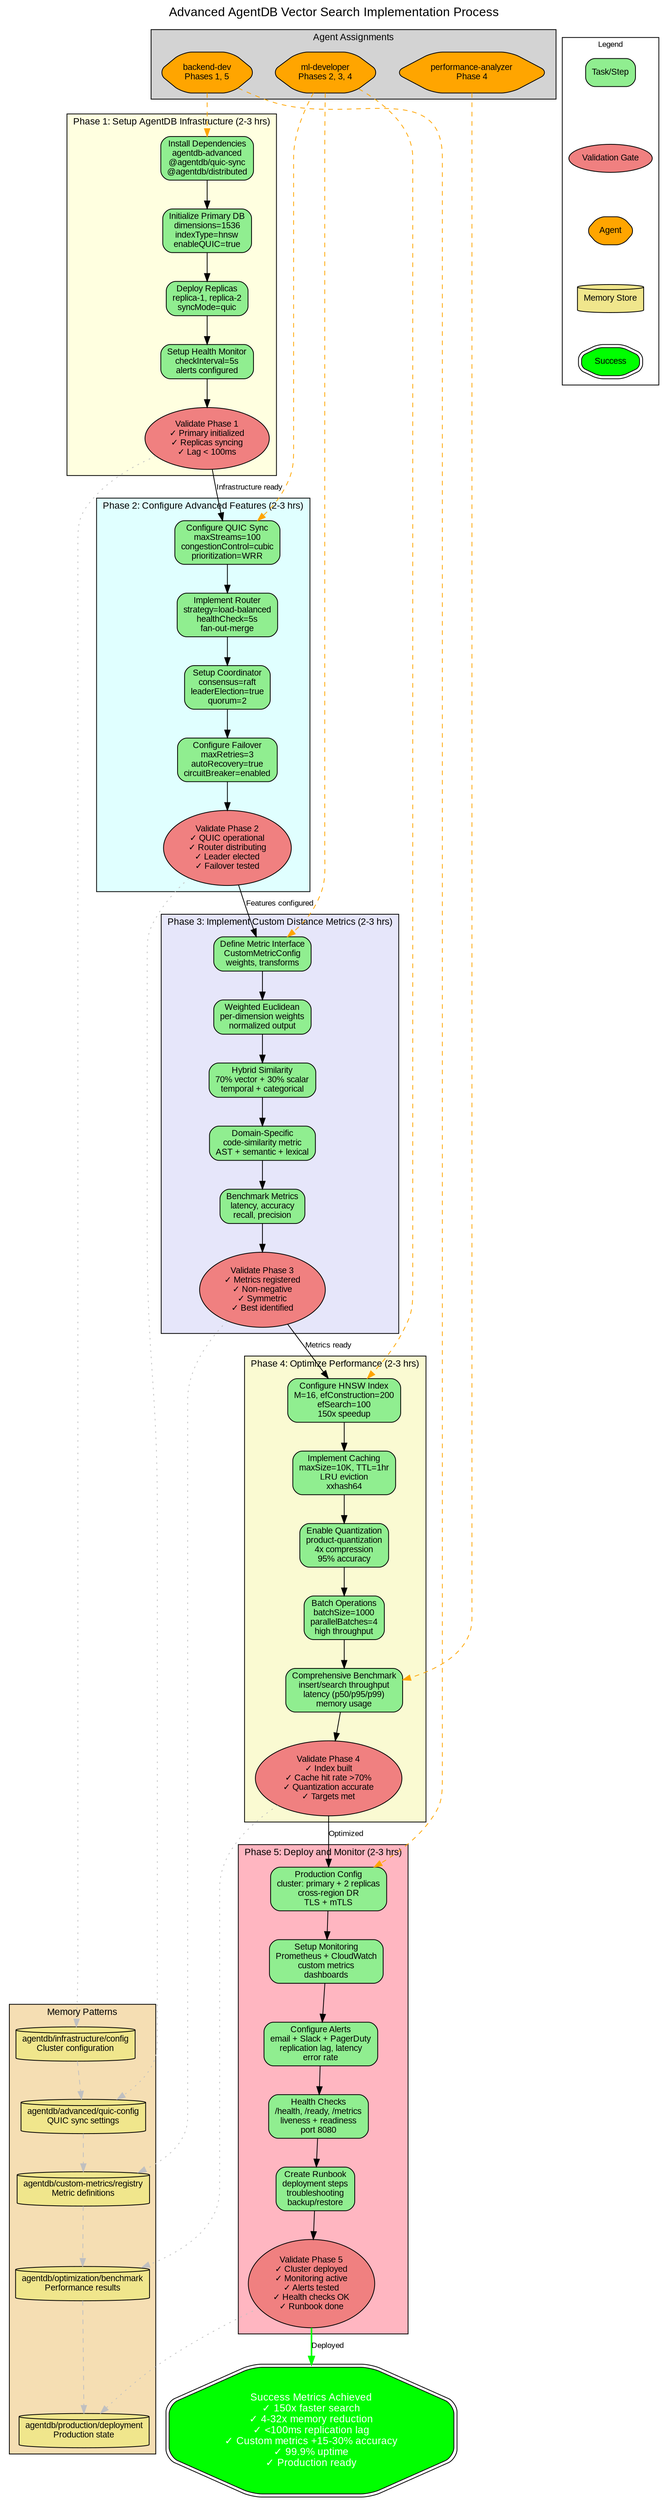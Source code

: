 digraph AdvancedAgentDBVectorSearch {
  // Graph properties
  rankdir=TB;
  bgcolor="white";
  fontname="Arial";
  fontsize=12;
  node [fontname="Arial", fontsize=11, shape=box, style="rounded,filled", fillcolor=lightblue];
  edge [fontname="Arial", fontsize=10];

  // Title
  label="Advanced AgentDB Vector Search Implementation Process";
  labelloc=t;
  fontsize=16;

  // Define clusters for each phase
  subgraph cluster_phase1 {
    label="Phase 1: Setup AgentDB Infrastructure (2-3 hrs)";
    style=filled;
    fillcolor=lightyellow;
    fontsize=12;

    p1_install [label="Install Dependencies\nagentdb-advanced\n@agentdb/quic-sync\n@agentdb/distributed", fillcolor=lightgreen];
    p1_primary [label="Initialize Primary DB\ndimensions=1536\nindexType=hnsw\nenableQUIC=true", fillcolor=lightgreen];
    p1_replicas [label="Deploy Replicas\nreplica-1, replica-2\nsyncMode=quic", fillcolor=lightgreen];
    p1_monitor [label="Setup Health Monitor\ncheckInterval=5s\nalerts configured", fillcolor=lightgreen];
    p1_validate [label="Validate Phase 1\n✓ Primary initialized\n✓ Replicas syncing\n✓ Lag < 100ms", shape=ellipse, fillcolor=lightcoral];

    p1_install -> p1_primary -> p1_replicas -> p1_monitor -> p1_validate;
  }

  subgraph cluster_phase2 {
    label="Phase 2: Configure Advanced Features (2-3 hrs)";
    style=filled;
    fillcolor=lightcyan;
    fontsize=12;

    p2_quic [label="Configure QUIC Sync\nmaxStreams=100\ncongestionControl=cubic\nprioritization=WRR", fillcolor=lightgreen];
    p2_router [label="Implement Router\nstrategy=load-balanced\nhealthCheck=5s\nfan-out-merge", fillcolor=lightgreen];
    p2_coordinator [label="Setup Coordinator\nconsensus=raft\nleaderElection=true\nquorum=2", fillcolor=lightgreen];
    p2_failover [label="Configure Failover\nmaxRetries=3\nautoRecovery=true\ncircuitBreaker=enabled", fillcolor=lightgreen];
    p2_validate [label="Validate Phase 2\n✓ QUIC operational\n✓ Router distributing\n✓ Leader elected\n✓ Failover tested", shape=ellipse, fillcolor=lightcoral];

    p2_quic -> p2_router -> p2_coordinator -> p2_failover -> p2_validate;
  }

  subgraph cluster_phase3 {
    label="Phase 3: Implement Custom Distance Metrics (2-3 hrs)";
    style=filled;
    fillcolor=lavender;
    fontsize=12;

    p3_interface [label="Define Metric Interface\nCustomMetricConfig\nweights, transforms", fillcolor=lightgreen];
    p3_weighted [label="Weighted Euclidean\nper-dimension weights\nnormalized output", fillcolor=lightgreen];
    p3_hybrid [label="Hybrid Similarity\n70% vector + 30% scalar\ntemporal + categorical", fillcolor=lightgreen];
    p3_domain [label="Domain-Specific\ncode-similarity metric\nAST + semantic + lexical", fillcolor=lightgreen];
    p3_benchmark [label="Benchmark Metrics\nlatency, accuracy\nrecall, precision", fillcolor=lightgreen];
    p3_validate [label="Validate Phase 3\n✓ Metrics registered\n✓ Non-negative\n✓ Symmetric\n✓ Best identified", shape=ellipse, fillcolor=lightcoral];

    p3_interface -> p3_weighted -> p3_hybrid -> p3_domain -> p3_benchmark -> p3_validate;
  }

  subgraph cluster_phase4 {
    label="Phase 4: Optimize Performance (2-3 hrs)";
    style=filled;
    fillcolor=lightgoldenrodyellow;
    fontsize=12;

    p4_hnsw [label="Configure HNSW Index\nM=16, efConstruction=200\nefSearch=100\n150x speedup", fillcolor=lightgreen];
    p4_cache [label="Implement Caching\nmaxSize=10K, TTL=1hr\nLRU eviction\nxxhash64", fillcolor=lightgreen];
    p4_quantize [label="Enable Quantization\nproduct-quantization\n4x compression\n95% accuracy", fillcolor=lightgreen];
    p4_batch [label="Batch Operations\nbatchSize=1000\nparallelBatches=4\nhigh throughput", fillcolor=lightgreen];
    p4_comprehensive [label="Comprehensive Benchmark\ninsert/search throughput\nlatency (p50/p95/p99)\nmemory usage", fillcolor=lightgreen];
    p4_validate [label="Validate Phase 4\n✓ Index built\n✓ Cache hit rate >70%\n✓ Quantization accurate\n✓ Targets met", shape=ellipse, fillcolor=lightcoral];

    p4_hnsw -> p4_cache -> p4_quantize -> p4_batch -> p4_comprehensive -> p4_validate;
  }

  subgraph cluster_phase5 {
    label="Phase 5: Deploy and Monitor (2-3 hrs)";
    style=filled;
    fillcolor=lightpink;
    fontsize=12;

    p5_config [label="Production Config\ncluster: primary + 2 replicas\ncross-region DR\nTLS + mTLS", fillcolor=lightgreen];
    p5_monitoring [label="Setup Monitoring\nPrometheus + CloudWatch\ncustom metrics\ndashboards", fillcolor=lightgreen];
    p5_alerts [label="Configure Alerts\nemail + Slack + PagerDuty\nreplication lag, latency\nerror rate", fillcolor=lightgreen];
    p5_health [label="Health Checks\n/health, /ready, /metrics\nliveness + readiness\nport 8080", fillcolor=lightgreen];
    p5_runbook [label="Create Runbook\ndeployment steps\ntroubleshooting\nbackup/restore", fillcolor=lightgreen];
    p5_validate [label="Validate Phase 5\n✓ Cluster deployed\n✓ Monitoring active\n✓ Alerts tested\n✓ Health checks OK\n✓ Runbook done", shape=ellipse, fillcolor=lightcoral];

    p5_config -> p5_monitoring -> p5_alerts -> p5_health -> p5_runbook -> p5_validate;
  }

  // Agent assignments
  subgraph cluster_agents {
    label="Agent Assignments";
    style=filled;
    fillcolor=lightgray;
    fontsize=12;

    agent_backend [label="backend-dev\nPhases 1, 5", shape=hexagon, fillcolor=orange];
    agent_ml [label="ml-developer\nPhases 2, 3, 4", shape=hexagon, fillcolor=orange];
    agent_perf [label="performance-analyzer\nPhase 4", shape=hexagon, fillcolor=orange];
  }

  // Memory coordination
  subgraph cluster_memory {
    label="Memory Patterns";
    style=filled;
    fillcolor=wheat;
    fontsize=12;

    mem_config [label="agentdb/infrastructure/config\nCluster configuration", shape=cylinder, fillcolor=khaki];
    mem_quic [label="agentdb/advanced/quic-config\nQUIC sync settings", shape=cylinder, fillcolor=khaki];
    mem_metrics [label="agentdb/custom-metrics/registry\nMetric definitions", shape=cylinder, fillcolor=khaki];
    mem_perf [label="agentdb/optimization/benchmark\nPerformance results", shape=cylinder, fillcolor=khaki];
    mem_prod [label="agentdb/production/deployment\nProduction state", shape=cylinder, fillcolor=khaki];

    mem_config -> mem_quic -> mem_metrics -> mem_perf -> mem_prod [style=dashed, color=gray];
  }

  // Final success node
  success [label="Success Metrics Achieved\n✓ 150x faster search\n✓ 4-32x memory reduction\n✓ <100ms replication lag\n✓ Custom metrics +15-30% accuracy\n✓ 99.9% uptime\n✓ Production ready", shape=doubleoctagon, fillcolor=green, fontcolor=white, fontsize=13];

  // Phase connections
  p1_validate -> p2_quic [label="Infrastructure ready"];
  p2_validate -> p3_interface [label="Features configured"];
  p3_validate -> p4_hnsw [label="Metrics ready"];
  p4_validate -> p5_config [label="Optimized"];
  p5_validate -> success [label="Deployed", penwidth=2, color=green];

  // Agent to phase connections
  agent_backend -> p1_install [style=dashed, color=orange];
  agent_backend -> p5_config [style=dashed, color=orange];
  agent_ml -> p2_quic [style=dashed, color=orange];
  agent_ml -> p3_interface [style=dashed, color=orange];
  agent_ml -> p4_hnsw [style=dashed, color=orange];
  agent_perf -> p4_comprehensive [style=dashed, color=orange];

  // Memory to phase connections
  p1_validate -> mem_config [style=dotted, color=gray];
  p2_validate -> mem_quic [style=dotted, color=gray];
  p3_validate -> mem_metrics [style=dotted, color=gray];
  p4_validate -> mem_perf [style=dotted, color=gray];
  p5_validate -> mem_prod [style=dotted, color=gray];

  // Legend
  subgraph cluster_legend {
    label="Legend";
    style=filled;
    fillcolor=white;
    fontsize=10;

    legend_task [label="Task/Step", fillcolor=lightgreen];
    legend_validation [label="Validation Gate", shape=ellipse, fillcolor=lightcoral];
    legend_agent [label="Agent", shape=hexagon, fillcolor=orange];
    legend_memory [label="Memory Store", shape=cylinder, fillcolor=khaki];
    legend_success [label="Success", shape=doubleoctagon, fillcolor=green];

    legend_task -> legend_validation [style=invis];
    legend_validation -> legend_agent [style=invis];
    legend_agent -> legend_memory [style=invis];
    legend_memory -> legend_success [style=invis];
  }
}
